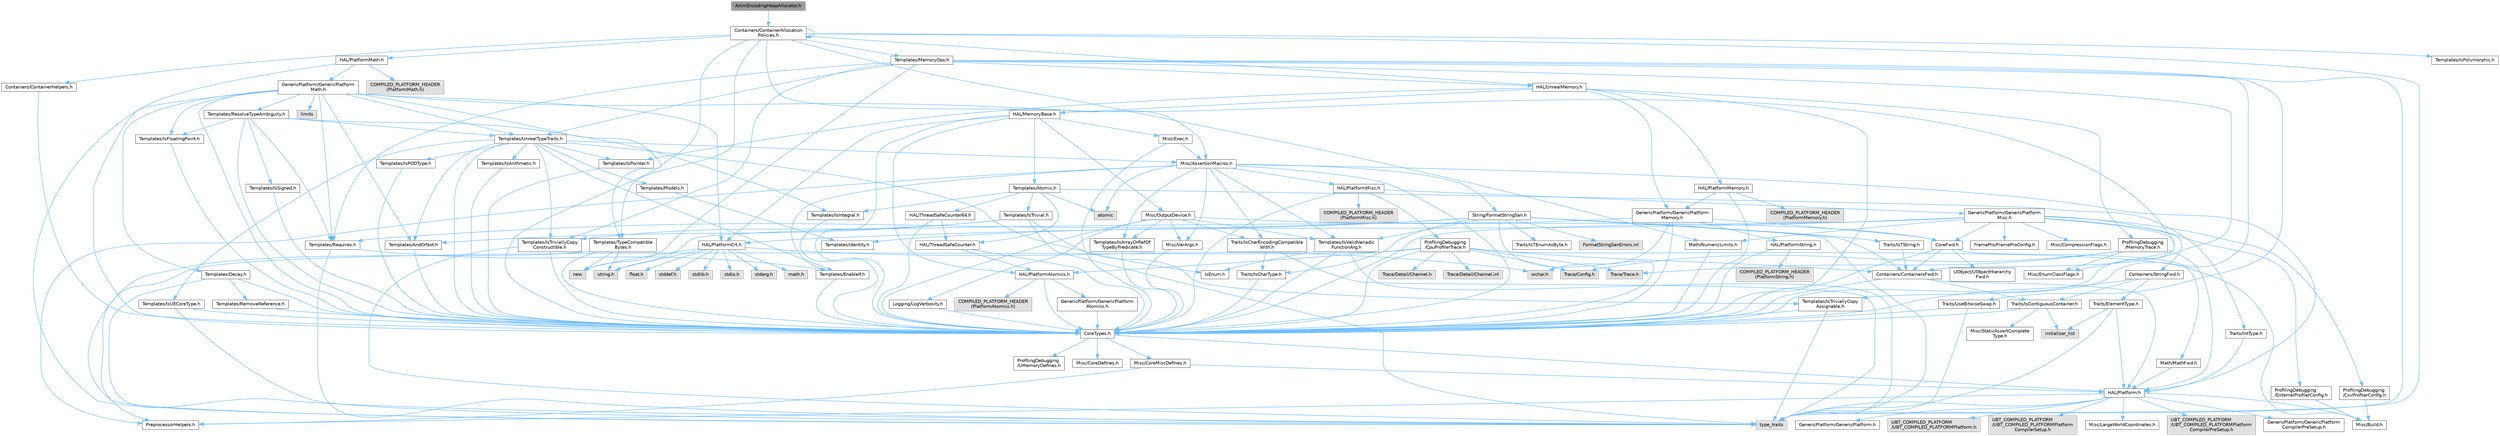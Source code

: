 digraph "AnimEncodingHeapAllocator.h"
{
 // INTERACTIVE_SVG=YES
 // LATEX_PDF_SIZE
  bgcolor="transparent";
  edge [fontname=Helvetica,fontsize=10,labelfontname=Helvetica,labelfontsize=10];
  node [fontname=Helvetica,fontsize=10,shape=box,height=0.2,width=0.4];
  Node1 [id="Node000001",label="AnimEncodingHeapAllocator.h",height=0.2,width=0.4,color="gray40", fillcolor="grey60", style="filled", fontcolor="black",tooltip=" "];
  Node1 -> Node2 [id="edge1_Node000001_Node000002",color="steelblue1",style="solid",tooltip=" "];
  Node2 [id="Node000002",label="Containers/ContainerAllocation\lPolicies.h",height=0.2,width=0.4,color="grey40", fillcolor="white", style="filled",URL="$d7/dff/ContainerAllocationPolicies_8h.html",tooltip=" "];
  Node2 -> Node3 [id="edge2_Node000002_Node000003",color="steelblue1",style="solid",tooltip=" "];
  Node3 [id="Node000003",label="CoreTypes.h",height=0.2,width=0.4,color="grey40", fillcolor="white", style="filled",URL="$dc/dec/CoreTypes_8h.html",tooltip=" "];
  Node3 -> Node4 [id="edge3_Node000003_Node000004",color="steelblue1",style="solid",tooltip=" "];
  Node4 [id="Node000004",label="HAL/Platform.h",height=0.2,width=0.4,color="grey40", fillcolor="white", style="filled",URL="$d9/dd0/Platform_8h.html",tooltip=" "];
  Node4 -> Node5 [id="edge4_Node000004_Node000005",color="steelblue1",style="solid",tooltip=" "];
  Node5 [id="Node000005",label="Misc/Build.h",height=0.2,width=0.4,color="grey40", fillcolor="white", style="filled",URL="$d3/dbb/Build_8h.html",tooltip=" "];
  Node4 -> Node6 [id="edge5_Node000004_Node000006",color="steelblue1",style="solid",tooltip=" "];
  Node6 [id="Node000006",label="Misc/LargeWorldCoordinates.h",height=0.2,width=0.4,color="grey40", fillcolor="white", style="filled",URL="$d2/dcb/LargeWorldCoordinates_8h.html",tooltip=" "];
  Node4 -> Node7 [id="edge6_Node000004_Node000007",color="steelblue1",style="solid",tooltip=" "];
  Node7 [id="Node000007",label="type_traits",height=0.2,width=0.4,color="grey60", fillcolor="#E0E0E0", style="filled",tooltip=" "];
  Node4 -> Node8 [id="edge7_Node000004_Node000008",color="steelblue1",style="solid",tooltip=" "];
  Node8 [id="Node000008",label="PreprocessorHelpers.h",height=0.2,width=0.4,color="grey40", fillcolor="white", style="filled",URL="$db/ddb/PreprocessorHelpers_8h.html",tooltip=" "];
  Node4 -> Node9 [id="edge8_Node000004_Node000009",color="steelblue1",style="solid",tooltip=" "];
  Node9 [id="Node000009",label="UBT_COMPILED_PLATFORM\l/UBT_COMPILED_PLATFORMPlatform\lCompilerPreSetup.h",height=0.2,width=0.4,color="grey60", fillcolor="#E0E0E0", style="filled",tooltip=" "];
  Node4 -> Node10 [id="edge9_Node000004_Node000010",color="steelblue1",style="solid",tooltip=" "];
  Node10 [id="Node000010",label="GenericPlatform/GenericPlatform\lCompilerPreSetup.h",height=0.2,width=0.4,color="grey40", fillcolor="white", style="filled",URL="$d9/dc8/GenericPlatformCompilerPreSetup_8h.html",tooltip=" "];
  Node4 -> Node11 [id="edge10_Node000004_Node000011",color="steelblue1",style="solid",tooltip=" "];
  Node11 [id="Node000011",label="GenericPlatform/GenericPlatform.h",height=0.2,width=0.4,color="grey40", fillcolor="white", style="filled",URL="$d6/d84/GenericPlatform_8h.html",tooltip=" "];
  Node4 -> Node12 [id="edge11_Node000004_Node000012",color="steelblue1",style="solid",tooltip=" "];
  Node12 [id="Node000012",label="UBT_COMPILED_PLATFORM\l/UBT_COMPILED_PLATFORMPlatform.h",height=0.2,width=0.4,color="grey60", fillcolor="#E0E0E0", style="filled",tooltip=" "];
  Node4 -> Node13 [id="edge12_Node000004_Node000013",color="steelblue1",style="solid",tooltip=" "];
  Node13 [id="Node000013",label="UBT_COMPILED_PLATFORM\l/UBT_COMPILED_PLATFORMPlatform\lCompilerSetup.h",height=0.2,width=0.4,color="grey60", fillcolor="#E0E0E0", style="filled",tooltip=" "];
  Node3 -> Node14 [id="edge13_Node000003_Node000014",color="steelblue1",style="solid",tooltip=" "];
  Node14 [id="Node000014",label="ProfilingDebugging\l/UMemoryDefines.h",height=0.2,width=0.4,color="grey40", fillcolor="white", style="filled",URL="$d2/da2/UMemoryDefines_8h.html",tooltip=" "];
  Node3 -> Node15 [id="edge14_Node000003_Node000015",color="steelblue1",style="solid",tooltip=" "];
  Node15 [id="Node000015",label="Misc/CoreMiscDefines.h",height=0.2,width=0.4,color="grey40", fillcolor="white", style="filled",URL="$da/d38/CoreMiscDefines_8h.html",tooltip=" "];
  Node15 -> Node4 [id="edge15_Node000015_Node000004",color="steelblue1",style="solid",tooltip=" "];
  Node15 -> Node8 [id="edge16_Node000015_Node000008",color="steelblue1",style="solid",tooltip=" "];
  Node3 -> Node16 [id="edge17_Node000003_Node000016",color="steelblue1",style="solid",tooltip=" "];
  Node16 [id="Node000016",label="Misc/CoreDefines.h",height=0.2,width=0.4,color="grey40", fillcolor="white", style="filled",URL="$d3/dd2/CoreDefines_8h.html",tooltip=" "];
  Node2 -> Node17 [id="edge18_Node000002_Node000017",color="steelblue1",style="solid",tooltip=" "];
  Node17 [id="Node000017",label="Containers/ContainerHelpers.h",height=0.2,width=0.4,color="grey40", fillcolor="white", style="filled",URL="$d7/d33/ContainerHelpers_8h.html",tooltip=" "];
  Node17 -> Node3 [id="edge19_Node000017_Node000003",color="steelblue1",style="solid",tooltip=" "];
  Node2 -> Node2 [id="edge20_Node000002_Node000002",color="steelblue1",style="solid",tooltip=" "];
  Node2 -> Node18 [id="edge21_Node000002_Node000018",color="steelblue1",style="solid",tooltip=" "];
  Node18 [id="Node000018",label="HAL/PlatformMath.h",height=0.2,width=0.4,color="grey40", fillcolor="white", style="filled",URL="$dc/d53/PlatformMath_8h.html",tooltip=" "];
  Node18 -> Node3 [id="edge22_Node000018_Node000003",color="steelblue1",style="solid",tooltip=" "];
  Node18 -> Node19 [id="edge23_Node000018_Node000019",color="steelblue1",style="solid",tooltip=" "];
  Node19 [id="Node000019",label="GenericPlatform/GenericPlatform\lMath.h",height=0.2,width=0.4,color="grey40", fillcolor="white", style="filled",URL="$d5/d79/GenericPlatformMath_8h.html",tooltip=" "];
  Node19 -> Node3 [id="edge24_Node000019_Node000003",color="steelblue1",style="solid",tooltip=" "];
  Node19 -> Node20 [id="edge25_Node000019_Node000020",color="steelblue1",style="solid",tooltip=" "];
  Node20 [id="Node000020",label="Containers/ContainersFwd.h",height=0.2,width=0.4,color="grey40", fillcolor="white", style="filled",URL="$d4/d0a/ContainersFwd_8h.html",tooltip=" "];
  Node20 -> Node4 [id="edge26_Node000020_Node000004",color="steelblue1",style="solid",tooltip=" "];
  Node20 -> Node3 [id="edge27_Node000020_Node000003",color="steelblue1",style="solid",tooltip=" "];
  Node20 -> Node21 [id="edge28_Node000020_Node000021",color="steelblue1",style="solid",tooltip=" "];
  Node21 [id="Node000021",label="Traits/IsContiguousContainer.h",height=0.2,width=0.4,color="grey40", fillcolor="white", style="filled",URL="$d5/d3c/IsContiguousContainer_8h.html",tooltip=" "];
  Node21 -> Node3 [id="edge29_Node000021_Node000003",color="steelblue1",style="solid",tooltip=" "];
  Node21 -> Node22 [id="edge30_Node000021_Node000022",color="steelblue1",style="solid",tooltip=" "];
  Node22 [id="Node000022",label="Misc/StaticAssertComplete\lType.h",height=0.2,width=0.4,color="grey40", fillcolor="white", style="filled",URL="$d5/d4e/StaticAssertCompleteType_8h.html",tooltip=" "];
  Node21 -> Node23 [id="edge31_Node000021_Node000023",color="steelblue1",style="solid",tooltip=" "];
  Node23 [id="Node000023",label="initializer_list",height=0.2,width=0.4,color="grey60", fillcolor="#E0E0E0", style="filled",tooltip=" "];
  Node19 -> Node24 [id="edge32_Node000019_Node000024",color="steelblue1",style="solid",tooltip=" "];
  Node24 [id="Node000024",label="HAL/PlatformCrt.h",height=0.2,width=0.4,color="grey40", fillcolor="white", style="filled",URL="$d8/d75/PlatformCrt_8h.html",tooltip=" "];
  Node24 -> Node25 [id="edge33_Node000024_Node000025",color="steelblue1",style="solid",tooltip=" "];
  Node25 [id="Node000025",label="new",height=0.2,width=0.4,color="grey60", fillcolor="#E0E0E0", style="filled",tooltip=" "];
  Node24 -> Node26 [id="edge34_Node000024_Node000026",color="steelblue1",style="solid",tooltip=" "];
  Node26 [id="Node000026",label="wchar.h",height=0.2,width=0.4,color="grey60", fillcolor="#E0E0E0", style="filled",tooltip=" "];
  Node24 -> Node27 [id="edge35_Node000024_Node000027",color="steelblue1",style="solid",tooltip=" "];
  Node27 [id="Node000027",label="stddef.h",height=0.2,width=0.4,color="grey60", fillcolor="#E0E0E0", style="filled",tooltip=" "];
  Node24 -> Node28 [id="edge36_Node000024_Node000028",color="steelblue1",style="solid",tooltip=" "];
  Node28 [id="Node000028",label="stdlib.h",height=0.2,width=0.4,color="grey60", fillcolor="#E0E0E0", style="filled",tooltip=" "];
  Node24 -> Node29 [id="edge37_Node000024_Node000029",color="steelblue1",style="solid",tooltip=" "];
  Node29 [id="Node000029",label="stdio.h",height=0.2,width=0.4,color="grey60", fillcolor="#E0E0E0", style="filled",tooltip=" "];
  Node24 -> Node30 [id="edge38_Node000024_Node000030",color="steelblue1",style="solid",tooltip=" "];
  Node30 [id="Node000030",label="stdarg.h",height=0.2,width=0.4,color="grey60", fillcolor="#E0E0E0", style="filled",tooltip=" "];
  Node24 -> Node31 [id="edge39_Node000024_Node000031",color="steelblue1",style="solid",tooltip=" "];
  Node31 [id="Node000031",label="math.h",height=0.2,width=0.4,color="grey60", fillcolor="#E0E0E0", style="filled",tooltip=" "];
  Node24 -> Node32 [id="edge40_Node000024_Node000032",color="steelblue1",style="solid",tooltip=" "];
  Node32 [id="Node000032",label="float.h",height=0.2,width=0.4,color="grey60", fillcolor="#E0E0E0", style="filled",tooltip=" "];
  Node24 -> Node33 [id="edge41_Node000024_Node000033",color="steelblue1",style="solid",tooltip=" "];
  Node33 [id="Node000033",label="string.h",height=0.2,width=0.4,color="grey60", fillcolor="#E0E0E0", style="filled",tooltip=" "];
  Node19 -> Node34 [id="edge42_Node000019_Node000034",color="steelblue1",style="solid",tooltip=" "];
  Node34 [id="Node000034",label="Templates/AndOrNot.h",height=0.2,width=0.4,color="grey40", fillcolor="white", style="filled",URL="$db/d0a/AndOrNot_8h.html",tooltip=" "];
  Node34 -> Node3 [id="edge43_Node000034_Node000003",color="steelblue1",style="solid",tooltip=" "];
  Node19 -> Node35 [id="edge44_Node000019_Node000035",color="steelblue1",style="solid",tooltip=" "];
  Node35 [id="Node000035",label="Templates/Decay.h",height=0.2,width=0.4,color="grey40", fillcolor="white", style="filled",URL="$dd/d0f/Decay_8h.html",tooltip=" "];
  Node35 -> Node3 [id="edge45_Node000035_Node000003",color="steelblue1",style="solid",tooltip=" "];
  Node35 -> Node36 [id="edge46_Node000035_Node000036",color="steelblue1",style="solid",tooltip=" "];
  Node36 [id="Node000036",label="Templates/RemoveReference.h",height=0.2,width=0.4,color="grey40", fillcolor="white", style="filled",URL="$da/dbe/RemoveReference_8h.html",tooltip=" "];
  Node36 -> Node3 [id="edge47_Node000036_Node000003",color="steelblue1",style="solid",tooltip=" "];
  Node35 -> Node7 [id="edge48_Node000035_Node000007",color="steelblue1",style="solid",tooltip=" "];
  Node19 -> Node37 [id="edge49_Node000019_Node000037",color="steelblue1",style="solid",tooltip=" "];
  Node37 [id="Node000037",label="Templates/IsFloatingPoint.h",height=0.2,width=0.4,color="grey40", fillcolor="white", style="filled",URL="$d3/d11/IsFloatingPoint_8h.html",tooltip=" "];
  Node37 -> Node3 [id="edge50_Node000037_Node000003",color="steelblue1",style="solid",tooltip=" "];
  Node19 -> Node38 [id="edge51_Node000019_Node000038",color="steelblue1",style="solid",tooltip=" "];
  Node38 [id="Node000038",label="Templates/UnrealTypeTraits.h",height=0.2,width=0.4,color="grey40", fillcolor="white", style="filled",URL="$d2/d2d/UnrealTypeTraits_8h.html",tooltip=" "];
  Node38 -> Node3 [id="edge52_Node000038_Node000003",color="steelblue1",style="solid",tooltip=" "];
  Node38 -> Node39 [id="edge53_Node000038_Node000039",color="steelblue1",style="solid",tooltip=" "];
  Node39 [id="Node000039",label="Templates/IsPointer.h",height=0.2,width=0.4,color="grey40", fillcolor="white", style="filled",URL="$d7/d05/IsPointer_8h.html",tooltip=" "];
  Node39 -> Node3 [id="edge54_Node000039_Node000003",color="steelblue1",style="solid",tooltip=" "];
  Node38 -> Node40 [id="edge55_Node000038_Node000040",color="steelblue1",style="solid",tooltip=" "];
  Node40 [id="Node000040",label="Misc/AssertionMacros.h",height=0.2,width=0.4,color="grey40", fillcolor="white", style="filled",URL="$d0/dfa/AssertionMacros_8h.html",tooltip=" "];
  Node40 -> Node3 [id="edge56_Node000040_Node000003",color="steelblue1",style="solid",tooltip=" "];
  Node40 -> Node4 [id="edge57_Node000040_Node000004",color="steelblue1",style="solid",tooltip=" "];
  Node40 -> Node41 [id="edge58_Node000040_Node000041",color="steelblue1",style="solid",tooltip=" "];
  Node41 [id="Node000041",label="HAL/PlatformMisc.h",height=0.2,width=0.4,color="grey40", fillcolor="white", style="filled",URL="$d0/df5/PlatformMisc_8h.html",tooltip=" "];
  Node41 -> Node3 [id="edge59_Node000041_Node000003",color="steelblue1",style="solid",tooltip=" "];
  Node41 -> Node42 [id="edge60_Node000041_Node000042",color="steelblue1",style="solid",tooltip=" "];
  Node42 [id="Node000042",label="GenericPlatform/GenericPlatform\lMisc.h",height=0.2,width=0.4,color="grey40", fillcolor="white", style="filled",URL="$db/d9a/GenericPlatformMisc_8h.html",tooltip=" "];
  Node42 -> Node43 [id="edge61_Node000042_Node000043",color="steelblue1",style="solid",tooltip=" "];
  Node43 [id="Node000043",label="Containers/StringFwd.h",height=0.2,width=0.4,color="grey40", fillcolor="white", style="filled",URL="$df/d37/StringFwd_8h.html",tooltip=" "];
  Node43 -> Node3 [id="edge62_Node000043_Node000003",color="steelblue1",style="solid",tooltip=" "];
  Node43 -> Node44 [id="edge63_Node000043_Node000044",color="steelblue1",style="solid",tooltip=" "];
  Node44 [id="Node000044",label="Traits/ElementType.h",height=0.2,width=0.4,color="grey40", fillcolor="white", style="filled",URL="$d5/d4f/ElementType_8h.html",tooltip=" "];
  Node44 -> Node4 [id="edge64_Node000044_Node000004",color="steelblue1",style="solid",tooltip=" "];
  Node44 -> Node23 [id="edge65_Node000044_Node000023",color="steelblue1",style="solid",tooltip=" "];
  Node44 -> Node7 [id="edge66_Node000044_Node000007",color="steelblue1",style="solid",tooltip=" "];
  Node43 -> Node21 [id="edge67_Node000043_Node000021",color="steelblue1",style="solid",tooltip=" "];
  Node42 -> Node45 [id="edge68_Node000042_Node000045",color="steelblue1",style="solid",tooltip=" "];
  Node45 [id="Node000045",label="CoreFwd.h",height=0.2,width=0.4,color="grey40", fillcolor="white", style="filled",URL="$d1/d1e/CoreFwd_8h.html",tooltip=" "];
  Node45 -> Node3 [id="edge69_Node000045_Node000003",color="steelblue1",style="solid",tooltip=" "];
  Node45 -> Node20 [id="edge70_Node000045_Node000020",color="steelblue1",style="solid",tooltip=" "];
  Node45 -> Node46 [id="edge71_Node000045_Node000046",color="steelblue1",style="solid",tooltip=" "];
  Node46 [id="Node000046",label="Math/MathFwd.h",height=0.2,width=0.4,color="grey40", fillcolor="white", style="filled",URL="$d2/d10/MathFwd_8h.html",tooltip=" "];
  Node46 -> Node4 [id="edge72_Node000046_Node000004",color="steelblue1",style="solid",tooltip=" "];
  Node45 -> Node47 [id="edge73_Node000045_Node000047",color="steelblue1",style="solid",tooltip=" "];
  Node47 [id="Node000047",label="UObject/UObjectHierarchy\lFwd.h",height=0.2,width=0.4,color="grey40", fillcolor="white", style="filled",URL="$d3/d13/UObjectHierarchyFwd_8h.html",tooltip=" "];
  Node42 -> Node3 [id="edge74_Node000042_Node000003",color="steelblue1",style="solid",tooltip=" "];
  Node42 -> Node48 [id="edge75_Node000042_Node000048",color="steelblue1",style="solid",tooltip=" "];
  Node48 [id="Node000048",label="FramePro/FrameProConfig.h",height=0.2,width=0.4,color="grey40", fillcolor="white", style="filled",URL="$d7/d90/FrameProConfig_8h.html",tooltip=" "];
  Node42 -> Node24 [id="edge76_Node000042_Node000024",color="steelblue1",style="solid",tooltip=" "];
  Node42 -> Node49 [id="edge77_Node000042_Node000049",color="steelblue1",style="solid",tooltip=" "];
  Node49 [id="Node000049",label="Math/NumericLimits.h",height=0.2,width=0.4,color="grey40", fillcolor="white", style="filled",URL="$df/d1b/NumericLimits_8h.html",tooltip=" "];
  Node49 -> Node3 [id="edge78_Node000049_Node000003",color="steelblue1",style="solid",tooltip=" "];
  Node42 -> Node50 [id="edge79_Node000042_Node000050",color="steelblue1",style="solid",tooltip=" "];
  Node50 [id="Node000050",label="Misc/CompressionFlags.h",height=0.2,width=0.4,color="grey40", fillcolor="white", style="filled",URL="$d9/d76/CompressionFlags_8h.html",tooltip=" "];
  Node42 -> Node51 [id="edge80_Node000042_Node000051",color="steelblue1",style="solid",tooltip=" "];
  Node51 [id="Node000051",label="Misc/EnumClassFlags.h",height=0.2,width=0.4,color="grey40", fillcolor="white", style="filled",URL="$d8/de7/EnumClassFlags_8h.html",tooltip=" "];
  Node42 -> Node52 [id="edge81_Node000042_Node000052",color="steelblue1",style="solid",tooltip=" "];
  Node52 [id="Node000052",label="ProfilingDebugging\l/CsvProfilerConfig.h",height=0.2,width=0.4,color="grey40", fillcolor="white", style="filled",URL="$d3/d88/CsvProfilerConfig_8h.html",tooltip=" "];
  Node52 -> Node5 [id="edge82_Node000052_Node000005",color="steelblue1",style="solid",tooltip=" "];
  Node42 -> Node53 [id="edge83_Node000042_Node000053",color="steelblue1",style="solid",tooltip=" "];
  Node53 [id="Node000053",label="ProfilingDebugging\l/ExternalProfilerConfig.h",height=0.2,width=0.4,color="grey40", fillcolor="white", style="filled",URL="$d3/dbb/ExternalProfilerConfig_8h.html",tooltip=" "];
  Node53 -> Node5 [id="edge84_Node000053_Node000005",color="steelblue1",style="solid",tooltip=" "];
  Node41 -> Node54 [id="edge85_Node000041_Node000054",color="steelblue1",style="solid",tooltip=" "];
  Node54 [id="Node000054",label="COMPILED_PLATFORM_HEADER\l(PlatformMisc.h)",height=0.2,width=0.4,color="grey60", fillcolor="#E0E0E0", style="filled",tooltip=" "];
  Node41 -> Node55 [id="edge86_Node000041_Node000055",color="steelblue1",style="solid",tooltip=" "];
  Node55 [id="Node000055",label="ProfilingDebugging\l/CpuProfilerTrace.h",height=0.2,width=0.4,color="grey40", fillcolor="white", style="filled",URL="$da/dcb/CpuProfilerTrace_8h.html",tooltip=" "];
  Node55 -> Node3 [id="edge87_Node000055_Node000003",color="steelblue1",style="solid",tooltip=" "];
  Node55 -> Node20 [id="edge88_Node000055_Node000020",color="steelblue1",style="solid",tooltip=" "];
  Node55 -> Node56 [id="edge89_Node000055_Node000056",color="steelblue1",style="solid",tooltip=" "];
  Node56 [id="Node000056",label="HAL/PlatformAtomics.h",height=0.2,width=0.4,color="grey40", fillcolor="white", style="filled",URL="$d3/d36/PlatformAtomics_8h.html",tooltip=" "];
  Node56 -> Node3 [id="edge90_Node000056_Node000003",color="steelblue1",style="solid",tooltip=" "];
  Node56 -> Node57 [id="edge91_Node000056_Node000057",color="steelblue1",style="solid",tooltip=" "];
  Node57 [id="Node000057",label="GenericPlatform/GenericPlatform\lAtomics.h",height=0.2,width=0.4,color="grey40", fillcolor="white", style="filled",URL="$da/d72/GenericPlatformAtomics_8h.html",tooltip=" "];
  Node57 -> Node3 [id="edge92_Node000057_Node000003",color="steelblue1",style="solid",tooltip=" "];
  Node56 -> Node58 [id="edge93_Node000056_Node000058",color="steelblue1",style="solid",tooltip=" "];
  Node58 [id="Node000058",label="COMPILED_PLATFORM_HEADER\l(PlatformAtomics.h)",height=0.2,width=0.4,color="grey60", fillcolor="#E0E0E0", style="filled",tooltip=" "];
  Node55 -> Node8 [id="edge94_Node000055_Node000008",color="steelblue1",style="solid",tooltip=" "];
  Node55 -> Node5 [id="edge95_Node000055_Node000005",color="steelblue1",style="solid",tooltip=" "];
  Node55 -> Node59 [id="edge96_Node000055_Node000059",color="steelblue1",style="solid",tooltip=" "];
  Node59 [id="Node000059",label="Trace/Config.h",height=0.2,width=0.4,color="grey60", fillcolor="#E0E0E0", style="filled",tooltip=" "];
  Node55 -> Node60 [id="edge97_Node000055_Node000060",color="steelblue1",style="solid",tooltip=" "];
  Node60 [id="Node000060",label="Trace/Detail/Channel.h",height=0.2,width=0.4,color="grey60", fillcolor="#E0E0E0", style="filled",tooltip=" "];
  Node55 -> Node61 [id="edge98_Node000055_Node000061",color="steelblue1",style="solid",tooltip=" "];
  Node61 [id="Node000061",label="Trace/Detail/Channel.inl",height=0.2,width=0.4,color="grey60", fillcolor="#E0E0E0", style="filled",tooltip=" "];
  Node55 -> Node62 [id="edge99_Node000055_Node000062",color="steelblue1",style="solid",tooltip=" "];
  Node62 [id="Node000062",label="Trace/Trace.h",height=0.2,width=0.4,color="grey60", fillcolor="#E0E0E0", style="filled",tooltip=" "];
  Node40 -> Node8 [id="edge100_Node000040_Node000008",color="steelblue1",style="solid",tooltip=" "];
  Node40 -> Node63 [id="edge101_Node000040_Node000063",color="steelblue1",style="solid",tooltip=" "];
  Node63 [id="Node000063",label="Templates/EnableIf.h",height=0.2,width=0.4,color="grey40", fillcolor="white", style="filled",URL="$d7/d60/EnableIf_8h.html",tooltip=" "];
  Node63 -> Node3 [id="edge102_Node000063_Node000003",color="steelblue1",style="solid",tooltip=" "];
  Node40 -> Node64 [id="edge103_Node000040_Node000064",color="steelblue1",style="solid",tooltip=" "];
  Node64 [id="Node000064",label="Templates/IsArrayOrRefOf\lTypeByPredicate.h",height=0.2,width=0.4,color="grey40", fillcolor="white", style="filled",URL="$d6/da1/IsArrayOrRefOfTypeByPredicate_8h.html",tooltip=" "];
  Node64 -> Node3 [id="edge104_Node000064_Node000003",color="steelblue1",style="solid",tooltip=" "];
  Node40 -> Node65 [id="edge105_Node000040_Node000065",color="steelblue1",style="solid",tooltip=" "];
  Node65 [id="Node000065",label="Templates/IsValidVariadic\lFunctionArg.h",height=0.2,width=0.4,color="grey40", fillcolor="white", style="filled",URL="$d0/dc8/IsValidVariadicFunctionArg_8h.html",tooltip=" "];
  Node65 -> Node3 [id="edge106_Node000065_Node000003",color="steelblue1",style="solid",tooltip=" "];
  Node65 -> Node66 [id="edge107_Node000065_Node000066",color="steelblue1",style="solid",tooltip=" "];
  Node66 [id="Node000066",label="IsEnum.h",height=0.2,width=0.4,color="grey40", fillcolor="white", style="filled",URL="$d4/de5/IsEnum_8h.html",tooltip=" "];
  Node65 -> Node7 [id="edge108_Node000065_Node000007",color="steelblue1",style="solid",tooltip=" "];
  Node40 -> Node67 [id="edge109_Node000040_Node000067",color="steelblue1",style="solid",tooltip=" "];
  Node67 [id="Node000067",label="Traits/IsCharEncodingCompatible\lWith.h",height=0.2,width=0.4,color="grey40", fillcolor="white", style="filled",URL="$df/dd1/IsCharEncodingCompatibleWith_8h.html",tooltip=" "];
  Node67 -> Node7 [id="edge110_Node000067_Node000007",color="steelblue1",style="solid",tooltip=" "];
  Node67 -> Node68 [id="edge111_Node000067_Node000068",color="steelblue1",style="solid",tooltip=" "];
  Node68 [id="Node000068",label="Traits/IsCharType.h",height=0.2,width=0.4,color="grey40", fillcolor="white", style="filled",URL="$db/d51/IsCharType_8h.html",tooltip=" "];
  Node68 -> Node3 [id="edge112_Node000068_Node000003",color="steelblue1",style="solid",tooltip=" "];
  Node40 -> Node69 [id="edge113_Node000040_Node000069",color="steelblue1",style="solid",tooltip=" "];
  Node69 [id="Node000069",label="Misc/VarArgs.h",height=0.2,width=0.4,color="grey40", fillcolor="white", style="filled",URL="$d5/d6f/VarArgs_8h.html",tooltip=" "];
  Node69 -> Node3 [id="edge114_Node000069_Node000003",color="steelblue1",style="solid",tooltip=" "];
  Node40 -> Node70 [id="edge115_Node000040_Node000070",color="steelblue1",style="solid",tooltip=" "];
  Node70 [id="Node000070",label="String/FormatStringSan.h",height=0.2,width=0.4,color="grey40", fillcolor="white", style="filled",URL="$d3/d8b/FormatStringSan_8h.html",tooltip=" "];
  Node70 -> Node7 [id="edge116_Node000070_Node000007",color="steelblue1",style="solid",tooltip=" "];
  Node70 -> Node3 [id="edge117_Node000070_Node000003",color="steelblue1",style="solid",tooltip=" "];
  Node70 -> Node71 [id="edge118_Node000070_Node000071",color="steelblue1",style="solid",tooltip=" "];
  Node71 [id="Node000071",label="Templates/Requires.h",height=0.2,width=0.4,color="grey40", fillcolor="white", style="filled",URL="$dc/d96/Requires_8h.html",tooltip=" "];
  Node71 -> Node63 [id="edge119_Node000071_Node000063",color="steelblue1",style="solid",tooltip=" "];
  Node71 -> Node7 [id="edge120_Node000071_Node000007",color="steelblue1",style="solid",tooltip=" "];
  Node70 -> Node72 [id="edge121_Node000070_Node000072",color="steelblue1",style="solid",tooltip=" "];
  Node72 [id="Node000072",label="Templates/Identity.h",height=0.2,width=0.4,color="grey40", fillcolor="white", style="filled",URL="$d0/dd5/Identity_8h.html",tooltip=" "];
  Node70 -> Node65 [id="edge122_Node000070_Node000065",color="steelblue1",style="solid",tooltip=" "];
  Node70 -> Node68 [id="edge123_Node000070_Node000068",color="steelblue1",style="solid",tooltip=" "];
  Node70 -> Node73 [id="edge124_Node000070_Node000073",color="steelblue1",style="solid",tooltip=" "];
  Node73 [id="Node000073",label="Traits/IsTEnumAsByte.h",height=0.2,width=0.4,color="grey40", fillcolor="white", style="filled",URL="$d1/de6/IsTEnumAsByte_8h.html",tooltip=" "];
  Node70 -> Node74 [id="edge125_Node000070_Node000074",color="steelblue1",style="solid",tooltip=" "];
  Node74 [id="Node000074",label="Traits/IsTString.h",height=0.2,width=0.4,color="grey40", fillcolor="white", style="filled",URL="$d0/df8/IsTString_8h.html",tooltip=" "];
  Node74 -> Node20 [id="edge126_Node000074_Node000020",color="steelblue1",style="solid",tooltip=" "];
  Node70 -> Node20 [id="edge127_Node000070_Node000020",color="steelblue1",style="solid",tooltip=" "];
  Node70 -> Node75 [id="edge128_Node000070_Node000075",color="steelblue1",style="solid",tooltip=" "];
  Node75 [id="Node000075",label="FormatStringSanErrors.inl",height=0.2,width=0.4,color="grey60", fillcolor="#E0E0E0", style="filled",tooltip=" "];
  Node40 -> Node76 [id="edge129_Node000040_Node000076",color="steelblue1",style="solid",tooltip=" "];
  Node76 [id="Node000076",label="atomic",height=0.2,width=0.4,color="grey60", fillcolor="#E0E0E0", style="filled",tooltip=" "];
  Node38 -> Node34 [id="edge130_Node000038_Node000034",color="steelblue1",style="solid",tooltip=" "];
  Node38 -> Node63 [id="edge131_Node000038_Node000063",color="steelblue1",style="solid",tooltip=" "];
  Node38 -> Node77 [id="edge132_Node000038_Node000077",color="steelblue1",style="solid",tooltip=" "];
  Node77 [id="Node000077",label="Templates/IsArithmetic.h",height=0.2,width=0.4,color="grey40", fillcolor="white", style="filled",URL="$d2/d5d/IsArithmetic_8h.html",tooltip=" "];
  Node77 -> Node3 [id="edge133_Node000077_Node000003",color="steelblue1",style="solid",tooltip=" "];
  Node38 -> Node66 [id="edge134_Node000038_Node000066",color="steelblue1",style="solid",tooltip=" "];
  Node38 -> Node78 [id="edge135_Node000038_Node000078",color="steelblue1",style="solid",tooltip=" "];
  Node78 [id="Node000078",label="Templates/Models.h",height=0.2,width=0.4,color="grey40", fillcolor="white", style="filled",URL="$d3/d0c/Models_8h.html",tooltip=" "];
  Node78 -> Node72 [id="edge136_Node000078_Node000072",color="steelblue1",style="solid",tooltip=" "];
  Node38 -> Node79 [id="edge137_Node000038_Node000079",color="steelblue1",style="solid",tooltip=" "];
  Node79 [id="Node000079",label="Templates/IsPODType.h",height=0.2,width=0.4,color="grey40", fillcolor="white", style="filled",URL="$d7/db1/IsPODType_8h.html",tooltip=" "];
  Node79 -> Node3 [id="edge138_Node000079_Node000003",color="steelblue1",style="solid",tooltip=" "];
  Node38 -> Node80 [id="edge139_Node000038_Node000080",color="steelblue1",style="solid",tooltip=" "];
  Node80 [id="Node000080",label="Templates/IsUECoreType.h",height=0.2,width=0.4,color="grey40", fillcolor="white", style="filled",URL="$d1/db8/IsUECoreType_8h.html",tooltip=" "];
  Node80 -> Node3 [id="edge140_Node000080_Node000003",color="steelblue1",style="solid",tooltip=" "];
  Node80 -> Node7 [id="edge141_Node000080_Node000007",color="steelblue1",style="solid",tooltip=" "];
  Node38 -> Node81 [id="edge142_Node000038_Node000081",color="steelblue1",style="solid",tooltip=" "];
  Node81 [id="Node000081",label="Templates/IsTriviallyCopy\lConstructible.h",height=0.2,width=0.4,color="grey40", fillcolor="white", style="filled",URL="$d3/d78/IsTriviallyCopyConstructible_8h.html",tooltip=" "];
  Node81 -> Node3 [id="edge143_Node000081_Node000003",color="steelblue1",style="solid",tooltip=" "];
  Node81 -> Node7 [id="edge144_Node000081_Node000007",color="steelblue1",style="solid",tooltip=" "];
  Node19 -> Node71 [id="edge145_Node000019_Node000071",color="steelblue1",style="solid",tooltip=" "];
  Node19 -> Node82 [id="edge146_Node000019_Node000082",color="steelblue1",style="solid",tooltip=" "];
  Node82 [id="Node000082",label="Templates/ResolveTypeAmbiguity.h",height=0.2,width=0.4,color="grey40", fillcolor="white", style="filled",URL="$df/d1f/ResolveTypeAmbiguity_8h.html",tooltip=" "];
  Node82 -> Node3 [id="edge147_Node000082_Node000003",color="steelblue1",style="solid",tooltip=" "];
  Node82 -> Node37 [id="edge148_Node000082_Node000037",color="steelblue1",style="solid",tooltip=" "];
  Node82 -> Node38 [id="edge149_Node000082_Node000038",color="steelblue1",style="solid",tooltip=" "];
  Node82 -> Node83 [id="edge150_Node000082_Node000083",color="steelblue1",style="solid",tooltip=" "];
  Node83 [id="Node000083",label="Templates/IsSigned.h",height=0.2,width=0.4,color="grey40", fillcolor="white", style="filled",URL="$d8/dd8/IsSigned_8h.html",tooltip=" "];
  Node83 -> Node3 [id="edge151_Node000083_Node000003",color="steelblue1",style="solid",tooltip=" "];
  Node82 -> Node84 [id="edge152_Node000082_Node000084",color="steelblue1",style="solid",tooltip=" "];
  Node84 [id="Node000084",label="Templates/IsIntegral.h",height=0.2,width=0.4,color="grey40", fillcolor="white", style="filled",URL="$da/d64/IsIntegral_8h.html",tooltip=" "];
  Node84 -> Node3 [id="edge153_Node000084_Node000003",color="steelblue1",style="solid",tooltip=" "];
  Node82 -> Node71 [id="edge154_Node000082_Node000071",color="steelblue1",style="solid",tooltip=" "];
  Node19 -> Node85 [id="edge155_Node000019_Node000085",color="steelblue1",style="solid",tooltip=" "];
  Node85 [id="Node000085",label="Templates/TypeCompatible\lBytes.h",height=0.2,width=0.4,color="grey40", fillcolor="white", style="filled",URL="$df/d0a/TypeCompatibleBytes_8h.html",tooltip=" "];
  Node85 -> Node3 [id="edge156_Node000085_Node000003",color="steelblue1",style="solid",tooltip=" "];
  Node85 -> Node33 [id="edge157_Node000085_Node000033",color="steelblue1",style="solid",tooltip=" "];
  Node85 -> Node25 [id="edge158_Node000085_Node000025",color="steelblue1",style="solid",tooltip=" "];
  Node85 -> Node7 [id="edge159_Node000085_Node000007",color="steelblue1",style="solid",tooltip=" "];
  Node19 -> Node86 [id="edge160_Node000019_Node000086",color="steelblue1",style="solid",tooltip=" "];
  Node86 [id="Node000086",label="limits",height=0.2,width=0.4,color="grey60", fillcolor="#E0E0E0", style="filled",tooltip=" "];
  Node19 -> Node7 [id="edge161_Node000019_Node000007",color="steelblue1",style="solid",tooltip=" "];
  Node18 -> Node87 [id="edge162_Node000018_Node000087",color="steelblue1",style="solid",tooltip=" "];
  Node87 [id="Node000087",label="COMPILED_PLATFORM_HEADER\l(PlatformMath.h)",height=0.2,width=0.4,color="grey60", fillcolor="#E0E0E0", style="filled",tooltip=" "];
  Node2 -> Node88 [id="edge163_Node000002_Node000088",color="steelblue1",style="solid",tooltip=" "];
  Node88 [id="Node000088",label="HAL/UnrealMemory.h",height=0.2,width=0.4,color="grey40", fillcolor="white", style="filled",URL="$d9/d96/UnrealMemory_8h.html",tooltip=" "];
  Node88 -> Node3 [id="edge164_Node000088_Node000003",color="steelblue1",style="solid",tooltip=" "];
  Node88 -> Node89 [id="edge165_Node000088_Node000089",color="steelblue1",style="solid",tooltip=" "];
  Node89 [id="Node000089",label="GenericPlatform/GenericPlatform\lMemory.h",height=0.2,width=0.4,color="grey40", fillcolor="white", style="filled",URL="$dd/d22/GenericPlatformMemory_8h.html",tooltip=" "];
  Node89 -> Node45 [id="edge166_Node000089_Node000045",color="steelblue1",style="solid",tooltip=" "];
  Node89 -> Node3 [id="edge167_Node000089_Node000003",color="steelblue1",style="solid",tooltip=" "];
  Node89 -> Node90 [id="edge168_Node000089_Node000090",color="steelblue1",style="solid",tooltip=" "];
  Node90 [id="Node000090",label="HAL/PlatformString.h",height=0.2,width=0.4,color="grey40", fillcolor="white", style="filled",URL="$db/db5/PlatformString_8h.html",tooltip=" "];
  Node90 -> Node3 [id="edge169_Node000090_Node000003",color="steelblue1",style="solid",tooltip=" "];
  Node90 -> Node91 [id="edge170_Node000090_Node000091",color="steelblue1",style="solid",tooltip=" "];
  Node91 [id="Node000091",label="COMPILED_PLATFORM_HEADER\l(PlatformString.h)",height=0.2,width=0.4,color="grey60", fillcolor="#E0E0E0", style="filled",tooltip=" "];
  Node89 -> Node33 [id="edge171_Node000089_Node000033",color="steelblue1",style="solid",tooltip=" "];
  Node89 -> Node26 [id="edge172_Node000089_Node000026",color="steelblue1",style="solid",tooltip=" "];
  Node88 -> Node92 [id="edge173_Node000088_Node000092",color="steelblue1",style="solid",tooltip=" "];
  Node92 [id="Node000092",label="HAL/MemoryBase.h",height=0.2,width=0.4,color="grey40", fillcolor="white", style="filled",URL="$d6/d9f/MemoryBase_8h.html",tooltip=" "];
  Node92 -> Node3 [id="edge174_Node000092_Node000003",color="steelblue1",style="solid",tooltip=" "];
  Node92 -> Node56 [id="edge175_Node000092_Node000056",color="steelblue1",style="solid",tooltip=" "];
  Node92 -> Node24 [id="edge176_Node000092_Node000024",color="steelblue1",style="solid",tooltip=" "];
  Node92 -> Node93 [id="edge177_Node000092_Node000093",color="steelblue1",style="solid",tooltip=" "];
  Node93 [id="Node000093",label="Misc/Exec.h",height=0.2,width=0.4,color="grey40", fillcolor="white", style="filled",URL="$de/ddb/Exec_8h.html",tooltip=" "];
  Node93 -> Node3 [id="edge178_Node000093_Node000003",color="steelblue1",style="solid",tooltip=" "];
  Node93 -> Node40 [id="edge179_Node000093_Node000040",color="steelblue1",style="solid",tooltip=" "];
  Node92 -> Node94 [id="edge180_Node000092_Node000094",color="steelblue1",style="solid",tooltip=" "];
  Node94 [id="Node000094",label="Misc/OutputDevice.h",height=0.2,width=0.4,color="grey40", fillcolor="white", style="filled",URL="$d7/d32/OutputDevice_8h.html",tooltip=" "];
  Node94 -> Node45 [id="edge181_Node000094_Node000045",color="steelblue1",style="solid",tooltip=" "];
  Node94 -> Node3 [id="edge182_Node000094_Node000003",color="steelblue1",style="solid",tooltip=" "];
  Node94 -> Node95 [id="edge183_Node000094_Node000095",color="steelblue1",style="solid",tooltip=" "];
  Node95 [id="Node000095",label="Logging/LogVerbosity.h",height=0.2,width=0.4,color="grey40", fillcolor="white", style="filled",URL="$d2/d8f/LogVerbosity_8h.html",tooltip=" "];
  Node95 -> Node3 [id="edge184_Node000095_Node000003",color="steelblue1",style="solid",tooltip=" "];
  Node94 -> Node69 [id="edge185_Node000094_Node000069",color="steelblue1",style="solid",tooltip=" "];
  Node94 -> Node64 [id="edge186_Node000094_Node000064",color="steelblue1",style="solid",tooltip=" "];
  Node94 -> Node65 [id="edge187_Node000094_Node000065",color="steelblue1",style="solid",tooltip=" "];
  Node94 -> Node67 [id="edge188_Node000094_Node000067",color="steelblue1",style="solid",tooltip=" "];
  Node92 -> Node96 [id="edge189_Node000092_Node000096",color="steelblue1",style="solid",tooltip=" "];
  Node96 [id="Node000096",label="Templates/Atomic.h",height=0.2,width=0.4,color="grey40", fillcolor="white", style="filled",URL="$d3/d91/Atomic_8h.html",tooltip=" "];
  Node96 -> Node97 [id="edge190_Node000096_Node000097",color="steelblue1",style="solid",tooltip=" "];
  Node97 [id="Node000097",label="HAL/ThreadSafeCounter.h",height=0.2,width=0.4,color="grey40", fillcolor="white", style="filled",URL="$dc/dc9/ThreadSafeCounter_8h.html",tooltip=" "];
  Node97 -> Node3 [id="edge191_Node000097_Node000003",color="steelblue1",style="solid",tooltip=" "];
  Node97 -> Node56 [id="edge192_Node000097_Node000056",color="steelblue1",style="solid",tooltip=" "];
  Node96 -> Node98 [id="edge193_Node000096_Node000098",color="steelblue1",style="solid",tooltip=" "];
  Node98 [id="Node000098",label="HAL/ThreadSafeCounter64.h",height=0.2,width=0.4,color="grey40", fillcolor="white", style="filled",URL="$d0/d12/ThreadSafeCounter64_8h.html",tooltip=" "];
  Node98 -> Node3 [id="edge194_Node000098_Node000003",color="steelblue1",style="solid",tooltip=" "];
  Node98 -> Node97 [id="edge195_Node000098_Node000097",color="steelblue1",style="solid",tooltip=" "];
  Node96 -> Node84 [id="edge196_Node000096_Node000084",color="steelblue1",style="solid",tooltip=" "];
  Node96 -> Node99 [id="edge197_Node000096_Node000099",color="steelblue1",style="solid",tooltip=" "];
  Node99 [id="Node000099",label="Templates/IsTrivial.h",height=0.2,width=0.4,color="grey40", fillcolor="white", style="filled",URL="$da/d4c/IsTrivial_8h.html",tooltip=" "];
  Node99 -> Node34 [id="edge198_Node000099_Node000034",color="steelblue1",style="solid",tooltip=" "];
  Node99 -> Node81 [id="edge199_Node000099_Node000081",color="steelblue1",style="solid",tooltip=" "];
  Node99 -> Node100 [id="edge200_Node000099_Node000100",color="steelblue1",style="solid",tooltip=" "];
  Node100 [id="Node000100",label="Templates/IsTriviallyCopy\lAssignable.h",height=0.2,width=0.4,color="grey40", fillcolor="white", style="filled",URL="$d2/df2/IsTriviallyCopyAssignable_8h.html",tooltip=" "];
  Node100 -> Node3 [id="edge201_Node000100_Node000003",color="steelblue1",style="solid",tooltip=" "];
  Node100 -> Node7 [id="edge202_Node000100_Node000007",color="steelblue1",style="solid",tooltip=" "];
  Node99 -> Node7 [id="edge203_Node000099_Node000007",color="steelblue1",style="solid",tooltip=" "];
  Node96 -> Node101 [id="edge204_Node000096_Node000101",color="steelblue1",style="solid",tooltip=" "];
  Node101 [id="Node000101",label="Traits/IntType.h",height=0.2,width=0.4,color="grey40", fillcolor="white", style="filled",URL="$d7/deb/IntType_8h.html",tooltip=" "];
  Node101 -> Node4 [id="edge205_Node000101_Node000004",color="steelblue1",style="solid",tooltip=" "];
  Node96 -> Node76 [id="edge206_Node000096_Node000076",color="steelblue1",style="solid",tooltip=" "];
  Node88 -> Node102 [id="edge207_Node000088_Node000102",color="steelblue1",style="solid",tooltip=" "];
  Node102 [id="Node000102",label="HAL/PlatformMemory.h",height=0.2,width=0.4,color="grey40", fillcolor="white", style="filled",URL="$de/d68/PlatformMemory_8h.html",tooltip=" "];
  Node102 -> Node3 [id="edge208_Node000102_Node000003",color="steelblue1",style="solid",tooltip=" "];
  Node102 -> Node89 [id="edge209_Node000102_Node000089",color="steelblue1",style="solid",tooltip=" "];
  Node102 -> Node103 [id="edge210_Node000102_Node000103",color="steelblue1",style="solid",tooltip=" "];
  Node103 [id="Node000103",label="COMPILED_PLATFORM_HEADER\l(PlatformMemory.h)",height=0.2,width=0.4,color="grey60", fillcolor="#E0E0E0", style="filled",tooltip=" "];
  Node88 -> Node104 [id="edge211_Node000088_Node000104",color="steelblue1",style="solid",tooltip=" "];
  Node104 [id="Node000104",label="ProfilingDebugging\l/MemoryTrace.h",height=0.2,width=0.4,color="grey40", fillcolor="white", style="filled",URL="$da/dd7/MemoryTrace_8h.html",tooltip=" "];
  Node104 -> Node4 [id="edge212_Node000104_Node000004",color="steelblue1",style="solid",tooltip=" "];
  Node104 -> Node51 [id="edge213_Node000104_Node000051",color="steelblue1",style="solid",tooltip=" "];
  Node104 -> Node59 [id="edge214_Node000104_Node000059",color="steelblue1",style="solid",tooltip=" "];
  Node104 -> Node62 [id="edge215_Node000104_Node000062",color="steelblue1",style="solid",tooltip=" "];
  Node88 -> Node39 [id="edge216_Node000088_Node000039",color="steelblue1",style="solid",tooltip=" "];
  Node2 -> Node49 [id="edge217_Node000002_Node000049",color="steelblue1",style="solid",tooltip=" "];
  Node2 -> Node40 [id="edge218_Node000002_Node000040",color="steelblue1",style="solid",tooltip=" "];
  Node2 -> Node105 [id="edge219_Node000002_Node000105",color="steelblue1",style="solid",tooltip=" "];
  Node105 [id="Node000105",label="Templates/IsPolymorphic.h",height=0.2,width=0.4,color="grey40", fillcolor="white", style="filled",URL="$dc/d20/IsPolymorphic_8h.html",tooltip=" "];
  Node2 -> Node106 [id="edge220_Node000002_Node000106",color="steelblue1",style="solid",tooltip=" "];
  Node106 [id="Node000106",label="Templates/MemoryOps.h",height=0.2,width=0.4,color="grey40", fillcolor="white", style="filled",URL="$db/dea/MemoryOps_8h.html",tooltip=" "];
  Node106 -> Node3 [id="edge221_Node000106_Node000003",color="steelblue1",style="solid",tooltip=" "];
  Node106 -> Node88 [id="edge222_Node000106_Node000088",color="steelblue1",style="solid",tooltip=" "];
  Node106 -> Node100 [id="edge223_Node000106_Node000100",color="steelblue1",style="solid",tooltip=" "];
  Node106 -> Node81 [id="edge224_Node000106_Node000081",color="steelblue1",style="solid",tooltip=" "];
  Node106 -> Node71 [id="edge225_Node000106_Node000071",color="steelblue1",style="solid",tooltip=" "];
  Node106 -> Node38 [id="edge226_Node000106_Node000038",color="steelblue1",style="solid",tooltip=" "];
  Node106 -> Node107 [id="edge227_Node000106_Node000107",color="steelblue1",style="solid",tooltip=" "];
  Node107 [id="Node000107",label="Traits/UseBitwiseSwap.h",height=0.2,width=0.4,color="grey40", fillcolor="white", style="filled",URL="$db/df3/UseBitwiseSwap_8h.html",tooltip=" "];
  Node107 -> Node3 [id="edge228_Node000107_Node000003",color="steelblue1",style="solid",tooltip=" "];
  Node107 -> Node7 [id="edge229_Node000107_Node000007",color="steelblue1",style="solid",tooltip=" "];
  Node106 -> Node25 [id="edge230_Node000106_Node000025",color="steelblue1",style="solid",tooltip=" "];
  Node106 -> Node7 [id="edge231_Node000106_Node000007",color="steelblue1",style="solid",tooltip=" "];
  Node2 -> Node85 [id="edge232_Node000002_Node000085",color="steelblue1",style="solid",tooltip=" "];
  Node2 -> Node7 [id="edge233_Node000002_Node000007",color="steelblue1",style="solid",tooltip=" "];
}
